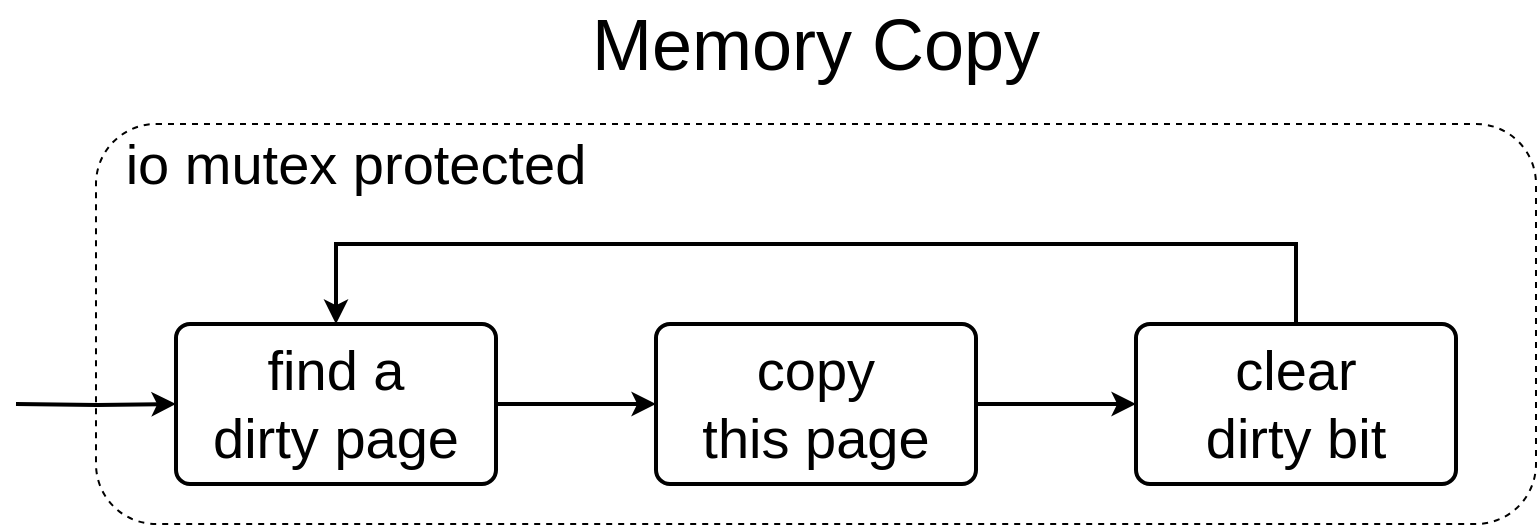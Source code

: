<mxfile version="21.6.5" type="github">
  <diagram name="第 1 页" id="EY3_aisOXdH9Kx0FkYBI">
    <mxGraphModel dx="2846" dy="1156" grid="1" gridSize="10" guides="1" tooltips="1" connect="1" arrows="1" fold="1" page="1" pageScale="1" pageWidth="827" pageHeight="1169" math="0" shadow="0">
      <root>
        <mxCell id="0" />
        <mxCell id="1" parent="0" />
        <mxCell id="ishG9rqOGMH_VzQvLVgV-1" value="&lt;font style=&quot;font-size: 36px;&quot;&gt;Memory Copy&lt;/font&gt;" style="text;html=1;strokeColor=none;fillColor=none;align=center;verticalAlign=middle;whiteSpace=wrap;rounded=0;" vertex="1" parent="1">
          <mxGeometry x="240" y="160" width="320" height="40" as="geometry" />
        </mxCell>
        <mxCell id="ishG9rqOGMH_VzQvLVgV-2" value="" style="rounded=1;whiteSpace=wrap;html=1;fillColor=none;dashed=1;" vertex="1" parent="1">
          <mxGeometry x="40" y="220" width="720" height="200" as="geometry" />
        </mxCell>
        <mxCell id="ishG9rqOGMH_VzQvLVgV-3" value="&lt;font style=&quot;font-size: 28px;&quot;&gt;io mutex protected&lt;/font&gt;" style="text;html=1;strokeColor=none;fillColor=none;align=center;verticalAlign=middle;whiteSpace=wrap;rounded=0;" vertex="1" parent="1">
          <mxGeometry x="40" y="220" width="260" height="40" as="geometry" />
        </mxCell>
        <mxCell id="ishG9rqOGMH_VzQvLVgV-9" style="edgeStyle=orthogonalEdgeStyle;rounded=0;orthogonalLoop=1;jettySize=auto;html=1;exitX=1;exitY=0.5;exitDx=0;exitDy=0;entryX=0;entryY=0.5;entryDx=0;entryDy=0;strokeWidth=2;" edge="1" parent="1" source="ishG9rqOGMH_VzQvLVgV-6" target="ishG9rqOGMH_VzQvLVgV-7">
          <mxGeometry relative="1" as="geometry" />
        </mxCell>
        <mxCell id="ishG9rqOGMH_VzQvLVgV-6" value="&lt;font style=&quot;font-size: 28px;&quot;&gt;find a&lt;br style=&quot;border-color: var(--border-color);&quot;&gt;dirty page&lt;/font&gt;" style="rounded=1;whiteSpace=wrap;html=1;absoluteArcSize=1;arcSize=14;strokeWidth=2;" vertex="1" parent="1">
          <mxGeometry x="80" y="320" width="160" height="80" as="geometry" />
        </mxCell>
        <mxCell id="ishG9rqOGMH_VzQvLVgV-10" style="edgeStyle=orthogonalEdgeStyle;rounded=0;orthogonalLoop=1;jettySize=auto;html=1;exitX=1;exitY=0.5;exitDx=0;exitDy=0;entryX=0;entryY=0.5;entryDx=0;entryDy=0;strokeWidth=2;" edge="1" parent="1" source="ishG9rqOGMH_VzQvLVgV-7" target="ishG9rqOGMH_VzQvLVgV-8">
          <mxGeometry relative="1" as="geometry" />
        </mxCell>
        <mxCell id="ishG9rqOGMH_VzQvLVgV-7" value="&lt;font style=&quot;font-size: 28px;&quot;&gt;copy&lt;br style=&quot;border-color: var(--border-color);&quot;&gt;this page&lt;/font&gt;" style="rounded=1;whiteSpace=wrap;html=1;absoluteArcSize=1;arcSize=14;strokeWidth=2;" vertex="1" parent="1">
          <mxGeometry x="320" y="320" width="160" height="80" as="geometry" />
        </mxCell>
        <mxCell id="ishG9rqOGMH_VzQvLVgV-11" style="edgeStyle=orthogonalEdgeStyle;rounded=0;orthogonalLoop=1;jettySize=auto;html=1;exitX=0.5;exitY=0;exitDx=0;exitDy=0;entryX=0.5;entryY=0;entryDx=0;entryDy=0;strokeWidth=2;" edge="1" parent="1" source="ishG9rqOGMH_VzQvLVgV-8" target="ishG9rqOGMH_VzQvLVgV-6">
          <mxGeometry relative="1" as="geometry">
            <Array as="points">
              <mxPoint x="640" y="280" />
              <mxPoint x="160" y="280" />
            </Array>
          </mxGeometry>
        </mxCell>
        <mxCell id="ishG9rqOGMH_VzQvLVgV-8" value="&lt;span style=&quot;font-size: 28px;&quot;&gt;clear&lt;br&gt;dirty bit&lt;/span&gt;" style="rounded=1;whiteSpace=wrap;html=1;absoluteArcSize=1;arcSize=14;strokeWidth=2;" vertex="1" parent="1">
          <mxGeometry x="560" y="320" width="160" height="80" as="geometry" />
        </mxCell>
        <mxCell id="ishG9rqOGMH_VzQvLVgV-13" style="edgeStyle=orthogonalEdgeStyle;rounded=0;orthogonalLoop=1;jettySize=auto;html=1;exitX=1;exitY=0.5;exitDx=0;exitDy=0;entryX=0;entryY=0.5;entryDx=0;entryDy=0;strokeWidth=2;" edge="1" parent="1" target="ishG9rqOGMH_VzQvLVgV-6">
          <mxGeometry relative="1" as="geometry">
            <mxPoint y="360" as="sourcePoint" />
          </mxGeometry>
        </mxCell>
      </root>
    </mxGraphModel>
  </diagram>
</mxfile>
